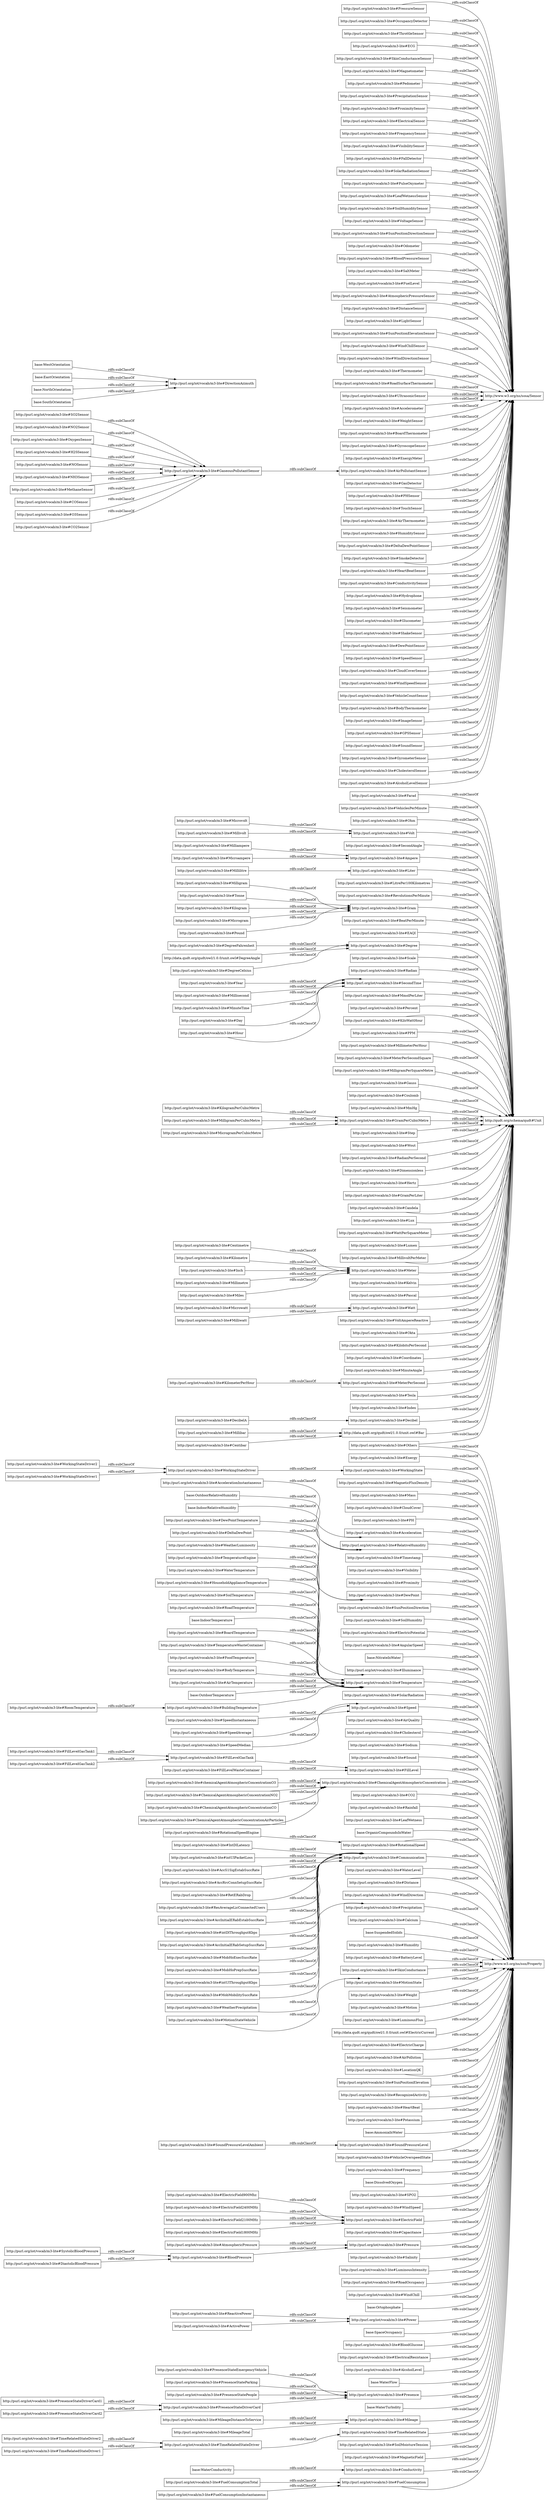 digraph ar2dtool_diagram { 
rankdir=LR;
size="1000"
node [shape = rectangle, color="black"]; "http://purl.org/iot/vocab/m3-lite#Dimensionless" "http://purl.org/iot/vocab/m3-lite#DeltaDewPoint" "http://purl.org/iot/vocab/m3-lite#KilogramPerCubicMetre" "http://purl.org/iot/vocab/m3-lite#Hertz" "http://purl.org/iot/vocab/m3-lite#LocationQK" "http://purl.org/iot/vocab/m3-lite#GramPerLiter" "http://purl.org/iot/vocab/m3-lite#PressureSensor" "http://purl.org/iot/vocab/m3-lite#SunPositionElevation" "http://purl.org/iot/vocab/m3-lite#OccupancyDetector" "http://purl.org/iot/vocab/m3-lite#RecognizedActivity" "http://purl.org/iot/vocab/m3-lite#Candela" "http://purl.org/iot/vocab/m3-lite#ThrottleSensor" "http://purl.org/iot/vocab/m3-lite#DegreeFahrenheit" "http://purl.org/iot/vocab/m3-lite#Lux" "http://purl.org/iot/vocab/m3-lite#WattPerSquareMeter" "http://purl.org/iot/vocab/m3-lite#HeartBeat" "base:WestOrientation" "http://purl.org/iot/vocab/m3-lite#Potassium" "http://purl.org/iot/vocab/m3-lite#ECG" "base:AmmoniaInWater" "http://purl.org/iot/vocab/m3-lite#SkinConductanceSensor" "http://purl.org/iot/vocab/m3-lite#FillLevelGasTank2" "http://purl.org/iot/vocab/m3-lite#Millisecond" "http://purl.org/iot/vocab/m3-lite#DewPointTemperature" "http://purl.org/iot/vocab/m3-lite#ChemicalAgentAtmosphericConcentrationNO2" "http://purl.org/iot/vocab/m3-lite#Microvolt" "http://purl.org/iot/vocab/m3-lite#SoundPressureLevel" "http://purl.org/iot/vocab/m3-lite#VehicleOverspeedState" "http://purl.org/iot/vocab/m3-lite#Magnetometer" "http://purl.org/iot/vocab/m3-lite#Frequency" "http://purl.org/iot/vocab/m3-lite#Pedometer" "http://purl.org/iot/vocab/m3-lite#FuelConsumptionTotal" "http://purl.org/iot/vocab/m3-lite#Millilitre" "http://purl.org/iot/vocab/m3-lite#PrecipitationSensor" "http://purl.org/iot/vocab/m3-lite#SO2Sensor" "http://purl.org/iot/vocab/m3-lite#NO2Sensor" "http://purl.org/iot/vocab/m3-lite#ProximitySensor" "http://purl.org/iot/vocab/m3-lite#ElectricalSensor" "base:DissolvedOxygen" "http://purl.org/iot/vocab/m3-lite#MilligramPerCubicMetre" "http://purl.org/iot/vocab/m3-lite#SPO2" "http://purl.org/iot/vocab/m3-lite#FillLevelGasTank1" "http://purl.org/iot/vocab/m3-lite#Lumen" "http://purl.org/iot/vocab/m3-lite#WindSpeed" "http://purl.org/iot/vocab/m3-lite#SystolicBloodPressure" "http://purl.org/iot/vocab/m3-lite#WorkingStateDriver1" "http://purl.org/iot/vocab/m3-lite#ElectricField" "http://purl.org/iot/vocab/m3-lite#FrequencySensor" "http://purl.org/iot/vocab/m3-lite#GaseousPollutantSensor" "http://purl.org/iot/vocab/m3-lite#MillivoltPerMeter" "http://purl.org/iot/vocab/m3-lite#Capacitance" "http://purl.org/iot/vocab/m3-lite#OxygenSensor" "http://purl.org/iot/vocab/m3-lite#Meter" "http://purl.org/iot/vocab/m3-lite#Pressure" "http://purl.org/iot/vocab/m3-lite#VisibilitySensor" "http://purl.org/iot/vocab/m3-lite#Kelvin" "http://purl.org/iot/vocab/m3-lite#Pascal" "http://purl.org/iot/vocab/m3-lite#H2SSensor" "http://purl.org/iot/vocab/m3-lite#Salinity" "base:IndoorRelativeHumidity" "http://purl.org/iot/vocab/m3-lite#DecibelA" "http://purl.org/iot/vocab/m3-lite#SpeedInstantaneous" "http://purl.org/iot/vocab/m3-lite#MinuteTime" "http://purl.org/iot/vocab/m3-lite#FallDetector" "http://purl.org/iot/vocab/m3-lite#Watt" "http://purl.org/iot/vocab/m3-lite#LuminousIntensity" "http://purl.org/iot/vocab/m3-lite#SolarRadiationSensor" "http://purl.org/iot/vocab/m3-lite#VoltAmpereReactive" "http://purl.org/iot/vocab/m3-lite#AccS1SigEstabSuccRate" "http://purl.org/iot/vocab/m3-lite#Okta" "http://purl.org/iot/vocab/m3-lite#HouseholdApplianceTemperature" "http://purl.org/iot/vocab/m3-lite#RoadOccupancy" "http://purl.org/iot/vocab/m3-lite#Centibar" "http://purl.org/iot/vocab/m3-lite#Tonne" "http://purl.org/iot/vocab/m3-lite#WindChill" "base:Ortophosphate" "http://purl.org/iot/vocab/m3-lite#Power" "http://purl.org/iot/vocab/m3-lite#TimeRelatedStateDriver2" "base:SpaceOccupancy" "http://purl.org/iot/vocab/m3-lite#PulseOxymeter" "http://purl.org/iot/vocab/m3-lite#BloodGlucose" "http://purl.org/iot/vocab/m3-lite#SoilTemperature" "http://purl.org/iot/vocab/m3-lite#Milliampere" "http://purl.org/iot/vocab/m3-lite#NOSensor" "http://purl.org/iot/vocab/m3-lite#FillLevelWasteContainer" "http://purl.org/iot/vocab/m3-lite#MileageDistanceToService" "http://purl.org/iot/vocab/m3-lite#WeatherLuminosity" "http://purl.org/iot/vocab/m3-lite#RoadTemperature" "http://purl.org/iot/vocab/m3-lite#DirectionAzimuth" "http://purl.org/iot/vocab/m3-lite#KilobitsPerSecond" "http://purl.org/iot/vocab/m3-lite#Coordinates" "http://purl.org/iot/vocab/m3-lite#NH3Sensor" "http://purl.org/iot/vocab/m3-lite#LeafWetnessSensor" "http://purl.org/iot/vocab/m3-lite#MinuteAngle" "http://purl.org/iot/vocab/m3-lite#MeterPerSecond" "http://purl.org/iot/vocab/m3-lite#SoilHumiditySensor" "http://www.w3.org/ns/sosa/Sensor" "http://purl.org/iot/vocab/m3-lite#Kilogram" "http://purl.org/iot/vocab/m3-lite#Tesla" "http://purl.org/iot/vocab/m3-lite#VoltageSensor" "http://purl.org/iot/vocab/m3-lite#ElectricalResistance" "http://purl.org/iot/vocab/m3-lite#SunPositionDirectionSensor" "http://purl.org/iot/vocab/m3-lite#PresenceStateEmergencyVehicle" "http://purl.org/iot/vocab/m3-lite#AlcoholLevel" "http://purl.org/iot/vocab/m3-lite#Odometer" "base:IndoorTemperature" "http://purl.org/iot/vocab/m3-lite#BloodPressureSensor" "http://purl.org/iot/vocab/m3-lite#SaltMeter" "base:WaterFlow" "base:WaterConductivity" "http://purl.org/iot/vocab/m3-lite#Centimetre" "http://purl.org/iot/vocab/m3-lite#Presence" "http://purl.org/iot/vocab/m3-lite#MethaneSensor" "http://purl.org/iot/vocab/m3-lite#Microgram" "http://purl.org/iot/vocab/m3-lite#AtmosphericPressure" "http://purl.org/iot/vocab/m3-lite#BoardTemperature" "http://purl.org/iot/vocab/m3-lite#FuelLevel" "base:WaterTurbidity" "http://purl.org/iot/vocab/m3-lite#PresenceStateDriverCard1" "http://purl.org/iot/vocab/m3-lite#Mileage" "http://purl.org/iot/vocab/m3-lite#AccRrcConnSetupSuccRate" "http://purl.org/iot/vocab/m3-lite#Index" "http://purl.org/iot/vocab/m3-lite#AtmosphericPressureSensor" "http://purl.org/iot/vocab/m3-lite#TimeRelatedState" "http://purl.org/iot/vocab/m3-lite#SoilMoistureTension" "http://purl.org/iot/vocab/m3-lite#MagneticField" "http://purl.org/iot/vocab/m3-lite#Decibel" "http://data.qudt.org/qudt/owl/1.0.0/unit.owl#Bar" "http://purl.org/iot/vocab/m3-lite#ReactivePower" "http://purl.org/iot/vocab/m3-lite#Milliwatt" "http://purl.org/iot/vocab/m3-lite#Conductivity" "http://purl.org/iot/vocab/m3-lite#COSensor" "http://purl.org/iot/vocab/m3-lite#DistanceSensor" "http://data.qudt.org/qudt/owl/1.0.0/unit.owl#DegreeAngle" "http://purl.org/iot/vocab/m3-lite#FuelConsumption" "http://purl.org/iot/vocab/m3-lite#Energy" "http://purl.org/iot/vocab/m3-lite#RetERabDrop" "http://purl.org/iot/vocab/m3-lite#Farad" "http://purl.org/iot/vocab/m3-lite#WorkingStateDriver" "http://purl.org/iot/vocab/m3-lite#LightSensor" "http://purl.org/iot/vocab/m3-lite#SunPositionElevationSensor" "http://purl.org/iot/vocab/m3-lite#DegreeCelsius" "http://purl.org/iot/vocab/m3-lite#WindChillSensor" "base:EastOrientation" "http://purl.org/iot/vocab/m3-lite#FuelConsumptionInstantaneous" "http://purl.org/iot/vocab/m3-lite#WindDirectionSensor" "http://purl.org/iot/vocab/m3-lite#Thermometer" "http://purl.org/iot/vocab/m3-lite#ResAverageLicConnectedUsers" "http://purl.org/iot/vocab/m3-lite#TimeRelatedStateDriver" "http://purl.org/iot/vocab/m3-lite#TemperatureWasteContainer" "http://purl.org/iot/vocab/m3-lite#VehiclesPerMinute" "http://purl.org/iot/vocab/m3-lite#WorkingState" "http://purl.org/iot/vocab/m3-lite#MagneticFluxDensity" "http://purl.org/iot/vocab/m3-lite#Mass" "http://purl.org/iot/vocab/m3-lite#CloudCover" "http://purl.org/iot/vocab/m3-lite#ChemicalAgentAtmosphericConcentrationCO" "http://purl.org/iot/vocab/m3-lite#Day" "http://purl.org/iot/vocab/m3-lite#Ohm" "http://purl.org/iot/vocab/m3-lite#Microampere" "http://purl.org/iot/vocab/m3-lite#Kilometre" "http://purl.org/iot/vocab/m3-lite#RoadSurfaceThermometer" "http://purl.org/iot/vocab/m3-lite#PH" "base:OutdoorRelativeHumidity" "http://purl.org/iot/vocab/m3-lite#AccInitialERabEstabSuccRate" "http://purl.org/iot/vocab/m3-lite#MicrogramPerCubicMetre" "http://purl.org/iot/vocab/m3-lite#UltrasonicSensor" "http://purl.org/iot/vocab/m3-lite#Accelerometer" "http://purl.org/iot/vocab/m3-lite#intDlThroughputKbps" "http://purl.org/iot/vocab/m3-lite#WeightSensor" "http://purl.org/iot/vocab/m3-lite#Volt" "http://purl.org/iot/vocab/m3-lite#SecondAngle" "http://purl.org/iot/vocab/m3-lite#BoardThermometer" "http://purl.org/iot/vocab/m3-lite#Acceleration" "http://purl.org/iot/vocab/m3-lite#Ampere" "http://purl.org/iot/vocab/m3-lite#Millivolt" "http://purl.org/iot/vocab/m3-lite#Liter" "http://purl.org/iot/vocab/m3-lite#AccInitialERabSetupSuccRate" "http://purl.org/iot/vocab/m3-lite#RoomTemperature" "http://purl.org/iot/vocab/m3-lite#GyroscopeSensor" "http://purl.org/iot/vocab/m3-lite#RelativeHumidity" "http://purl.org/iot/vocab/m3-lite#FoodTemperature" "http://purl.org/iot/vocab/m3-lite#LitrePer100Kilometres" "http://purl.org/iot/vocab/m3-lite#Timestamp" "http://purl.org/iot/vocab/m3-lite#RevolutionsPerMinute" "http://purl.org/iot/vocab/m3-lite#EnergyMeter" "http://purl.org/iot/vocab/m3-lite#AirPollutantSensor" "http://purl.org/iot/vocab/m3-lite#Visibility" "http://purl.org/iot/vocab/m3-lite#Proximity" "http://purl.org/iot/vocab/m3-lite#GasDetector" "http://purl.org/iot/vocab/m3-lite#Gram" "http://purl.org/iot/vocab/m3-lite#BeatPerMinute" "http://purl.org/iot/vocab/m3-lite#ActivePower" "http://purl.org/iot/vocab/m3-lite#Microwatt" "http://purl.org/iot/vocab/m3-lite#MileageTotal" "http://purl.org/iot/vocab/m3-lite#SpeedAverage" "http://purl.org/iot/vocab/m3-lite#TimeRelatedStateDriver1" "http://purl.org/iot/vocab/m3-lite#PHSensor" "http://purl.org/iot/vocab/m3-lite#TouchSensor" "http://purl.org/iot/vocab/m3-lite#AirThermometer" "http://purl.org/iot/vocab/m3-lite#EAQI" "http://purl.org/iot/vocab/m3-lite#HumiditySensor" "http://purl.org/iot/vocab/m3-lite#DewPoint" "http://purl.org/iot/vocab/m3-lite#Degree" "http://purl.org/iot/vocab/m3-lite#MobHoExecSuccRate" "http://purl.org/iot/vocab/m3-lite#Inch" "http://purl.org/iot/vocab/m3-lite#Scale" "http://purl.org/iot/vocab/m3-lite#Radian" "http://purl.org/iot/vocab/m3-lite#SunPositionDirection" "http://purl.org/iot/vocab/m3-lite#SoilHumidity" "http://purl.org/iot/vocab/m3-lite#ElectricPotential" "http://purl.org/iot/vocab/m3-lite#AngularSpeed" "http://purl.org/iot/vocab/m3-lite#BloodPressure" "base:NitrateInWater" "http://purl.org/iot/vocab/m3-lite#O3Sensor" "http://purl.org/iot/vocab/m3-lite#Illuminance" "http://purl.org/iot/vocab/m3-lite#DeltaDewPointSensor" "http://purl.org/iot/vocab/m3-lite#Temperature" "base:NorthOrientation" "http://purl.org/iot/vocab/m3-lite#Hour" "http://purl.org/iot/vocab/m3-lite#SolarRadiation" "base:SouthOrientation" "http://purl.org/iot/vocab/m3-lite#BodyTemperature" "http://purl.org/iot/vocab/m3-lite#Speed" "http://purl.org/iot/vocab/m3-lite#MotionStateVehicle" "http://purl.org/iot/vocab/m3-lite#SecondTime" "http://purl.org/iot/vocab/m3-lite#ElectricField900Mhz" "http://purl.org/iot/vocab/m3-lite#MmolPerLiter" "http://purl.org/iot/vocab/m3-lite#AirQuality" "http://purl.org/iot/vocab/m3-lite#Cholesterol" "http://purl.org/iot/vocab/m3-lite#WorkingStateDriver2" "http://purl.org/iot/vocab/m3-lite#AirTemperature" "base:OutdoorTemperature" "http://purl.org/iot/vocab/m3-lite#SmokeDetector" "http://purl.org/iot/vocab/m3-lite#Year" "http://purl.org/iot/vocab/m3-lite#Pound" "http://purl.org/iot/vocab/m3-lite#PresenceStateParking" "http://purl.org/iot/vocab/m3-lite#DiastolicBloodPressure" "http://purl.org/iot/vocab/m3-lite#Sodium" "http://purl.org/iot/vocab/m3-lite#ChemicalAgentAtmosphericConcentrationAirParticles" "http://purl.org/iot/vocab/m3-lite#KilometerPerHour" "http://purl.org/iot/vocab/m3-lite#Sound" "http://purl.org/iot/vocab/m3-lite#BuildingTemperature" "http://purl.org/iot/vocab/m3-lite#FillLevel" "http://purl.org/iot/vocab/m3-lite#Percent" "http://purl.org/iot/vocab/m3-lite#Milligram" "http://purl.org/iot/vocab/m3-lite#ChemicalAgentAtmosphericConcentration" "http://purl.org/iot/vocab/m3-lite#CO2" "http://purl.org/iot/vocab/m3-lite#Rainfall" "http://purl.org/iot/vocab/m3-lite#Millimetre" "http://purl.org/iot/vocab/m3-lite#KiloWattHour" "http://purl.org/iot/vocab/m3-lite#LeafWetness" "http://purl.org/iot/vocab/m3-lite#HeartBeatSensor" "http://purl.org/iot/vocab/m3-lite#Miles" "http://purl.org/iot/vocab/m3-lite#WeatherPrecipitation" "http://purl.org/iot/vocab/m3-lite#SpeedMedian" "http://purl.org/iot/vocab/m3-lite#Millibar" "http://purl.org/iot/vocab/m3-lite#ConductivitySensor" "base:OrganicCompoundsInWater" "http://purl.org/iot/vocab/m3-lite#SoundPressureLevelAmbient" "http://purl.org/iot/vocab/m3-lite#RotationalSpeed" "http://purl.org/iot/vocab/m3-lite#PPM" "http://purl.org/iot/vocab/m3-lite#Communication" "http://purl.org/iot/vocab/m3-lite#WaterLevel" "http://purl.org/iot/vocab/m3-lite#Distance" "http://purl.org/iot/vocab/m3-lite#Hydrophone" "http://purl.org/iot/vocab/m3-lite#Seismometer" "http://purl.org/iot/vocab/m3-lite#MillimeterPerHour" "http://purl.org/iot/vocab/m3-lite#MeterPerSecondSquare" "http://purl.org/iot/vocab/m3-lite#WindDirection" "http://purl.org/iot/vocab/m3-lite#MilligramPerSquareMetre" "http://purl.org/iot/vocab/m3-lite#ElectricField2400MHz" "http://purl.org/iot/vocab/m3-lite#Precipitation" "http://purl.org/iot/vocab/m3-lite#PresenceStatePeople" "http://purl.org/iot/vocab/m3-lite#Glucometer" "http://purl.org/iot/vocab/m3-lite#ElectricField2100MHz" "http://purl.org/iot/vocab/m3-lite#Calcium" "http://purl.org/iot/vocab/m3-lite#ShakeSensor" "http://purl.org/iot/vocab/m3-lite#Gauss" "http://purl.org/iot/vocab/m3-lite#DewPointSensor" "http://purl.org/iot/vocab/m3-lite#AccelerationInstantaneous" "http://purl.org/iot/vocab/m3-lite#SpeedSensor" "base:SuspendedSolids" "http://purl.org/iot/vocab/m3-lite#CloudCoverSensor" "http://purl.org/iot/vocab/m3-lite#Humidity" "http://purl.org/iot/vocab/m3-lite#WindSpeedSensor" "http://www.w3.org/ns/ssn/Property" "http://purl.org/iot/vocab/m3-lite#Coulomb" "http://purl.org/iot/vocab/m3-lite#MobHoPrepSuccRate" "http://purl.org/iot/vocab/m3-lite#intUlThroughputKbps" "http://purl.org/iot/vocab/m3-lite#MobMobilitySuccRate" "http://purl.org/iot/vocab/m3-lite#BatteryLevel" "http://purl.org/iot/vocab/m3-lite#VehicleCountSensor" "http://purl.org/iot/vocab/m3-lite#BodyThermometer" "http://purl.org/iot/vocab/m3-lite#PresenceStateDriverCard2" "http://purl.org/iot/vocab/m3-lite#SkinConductance" "http://purl.org/iot/vocab/m3-lite#ImageSensor" "http://purl.org/iot/vocab/m3-lite#MotionState" "http://purl.org/iot/vocab/m3-lite#GPSSensor" "http://purl.org/iot/vocab/m3-lite#Weight" "http://purl.org/iot/vocab/m3-lite#MmHg" "http://purl.org/iot/vocab/m3-lite#IntDlLatency" "http://purl.org/iot/vocab/m3-lite#Others" "http://purl.org/iot/vocab/m3-lite#GramPerCubicMetre" "http://purl.org/iot/vocab/m3-lite#SoundSensor" "http://purl.org/iot/vocab/m3-lite#Motion" "http://purl.org/iot/vocab/m3-lite#intUlPacketLoss" "http://purl.org/iot/vocab/m3-lite#LuminousFlux" "http://qudt.org/schema/qudt#Unit" "http://purl.org/iot/vocab/m3-lite#Step" "http://data.qudt.org/qudt/owl/1.0.0/unit.owl#ElectricCurrent" "http://purl.org/iot/vocab/m3-lite#chemicalAgentAtmosphericConcentrationO3" "http://purl.org/iot/vocab/m3-lite#CO2Sensor" "http://purl.org/iot/vocab/m3-lite#ElectricField1800MHz" "http://purl.org/iot/vocab/m3-lite#Wout" "http://purl.org/iot/vocab/m3-lite#RotationalSpeedEngine" "http://purl.org/iot/vocab/m3-lite#TemperatureEngine" "http://purl.org/iot/vocab/m3-lite#PresenceStateDriverCard" "http://purl.org/iot/vocab/m3-lite#RadianPerSecond" "http://purl.org/iot/vocab/m3-lite#ElectricCharge" "http://purl.org/iot/vocab/m3-lite#GyrometerSensor" "http://purl.org/iot/vocab/m3-lite#CholesterolSensor" "http://purl.org/iot/vocab/m3-lite#AirPollution" "http://purl.org/iot/vocab/m3-lite#AlcoholLevelSensor" "http://purl.org/iot/vocab/m3-lite#FillLevelGasTank" "http://purl.org/iot/vocab/m3-lite#WaterTemperature" ; /*classes style*/
	"http://purl.org/iot/vocab/m3-lite#Microgram" -> "http://purl.org/iot/vocab/m3-lite#Gram" [ label = "rdfs:subClassOf" ];
	"http://purl.org/iot/vocab/m3-lite#Index" -> "http://qudt.org/schema/qudt#Unit" [ label = "rdfs:subClassOf" ];
	"http://purl.org/iot/vocab/m3-lite#OccupancyDetector" -> "http://www.w3.org/ns/sosa/Sensor" [ label = "rdfs:subClassOf" ];
	"http://purl.org/iot/vocab/m3-lite#RoadOccupancy" -> "http://www.w3.org/ns/ssn/Property" [ label = "rdfs:subClassOf" ];
	"http://purl.org/iot/vocab/m3-lite#PresenceStateParking" -> "http://purl.org/iot/vocab/m3-lite#Presence" [ label = "rdfs:subClassOf" ];
	"http://purl.org/iot/vocab/m3-lite#SecondTime" -> "http://qudt.org/schema/qudt#Unit" [ label = "rdfs:subClassOf" ];
	"http://purl.org/iot/vocab/m3-lite#FillLevel" -> "http://www.w3.org/ns/ssn/Property" [ label = "rdfs:subClassOf" ];
	"http://purl.org/iot/vocab/m3-lite#MinuteTime" -> "http://purl.org/iot/vocab/m3-lite#SecondTime" [ label = "rdfs:subClassOf" ];
	"http://purl.org/iot/vocab/m3-lite#SunPositionDirectionSensor" -> "http://www.w3.org/ns/sosa/Sensor" [ label = "rdfs:subClassOf" ];
	"http://purl.org/iot/vocab/m3-lite#KilogramPerCubicMetre" -> "http://purl.org/iot/vocab/m3-lite#GramPerCubicMetre" [ label = "rdfs:subClassOf" ];
	"http://purl.org/iot/vocab/m3-lite#MillimeterPerHour" -> "http://qudt.org/schema/qudt#Unit" [ label = "rdfs:subClassOf" ];
	"http://purl.org/iot/vocab/m3-lite#FoodTemperature" -> "http://purl.org/iot/vocab/m3-lite#Temperature" [ label = "rdfs:subClassOf" ];
	"http://purl.org/iot/vocab/m3-lite#Scale" -> "http://qudt.org/schema/qudt#Unit" [ label = "rdfs:subClassOf" ];
	"http://purl.org/iot/vocab/m3-lite#TimeRelatedStateDriver1" -> "http://purl.org/iot/vocab/m3-lite#TimeRelatedStateDriver" [ label = "rdfs:subClassOf" ];
	"http://purl.org/iot/vocab/m3-lite#GyroscopeSensor" -> "http://www.w3.org/ns/sosa/Sensor" [ label = "rdfs:subClassOf" ];
	"http://purl.org/iot/vocab/m3-lite#PresenceStateEmergencyVehicle" -> "http://purl.org/iot/vocab/m3-lite#Presence" [ label = "rdfs:subClassOf" ];
	"http://purl.org/iot/vocab/m3-lite#MmHg" -> "http://qudt.org/schema/qudt#Unit" [ label = "rdfs:subClassOf" ];
	"base:WaterFlow" -> "http://www.w3.org/ns/ssn/Property" [ label = "rdfs:subClassOf" ];
	"http://purl.org/iot/vocab/m3-lite#TimeRelatedStateDriver" -> "http://purl.org/iot/vocab/m3-lite#TimeRelatedState" [ label = "rdfs:subClassOf" ];
	"http://purl.org/iot/vocab/m3-lite#WindChill" -> "http://www.w3.org/ns/ssn/Property" [ label = "rdfs:subClassOf" ];
	"http://purl.org/iot/vocab/m3-lite#MilligramPerSquareMetre" -> "http://qudt.org/schema/qudt#Unit" [ label = "rdfs:subClassOf" ];
	"http://purl.org/iot/vocab/m3-lite#TemperatureWasteContainer" -> "http://purl.org/iot/vocab/m3-lite#Temperature" [ label = "rdfs:subClassOf" ];
	"http://purl.org/iot/vocab/m3-lite#Sodium" -> "http://www.w3.org/ns/ssn/Property" [ label = "rdfs:subClassOf" ];
	"http://purl.org/iot/vocab/m3-lite#LocationQK" -> "http://www.w3.org/ns/ssn/Property" [ label = "rdfs:subClassOf" ];
	"http://purl.org/iot/vocab/m3-lite#Percent" -> "http://qudt.org/schema/qudt#Unit" [ label = "rdfs:subClassOf" ];
	"http://purl.org/iot/vocab/m3-lite#Degree" -> "http://qudt.org/schema/qudt#Unit" [ label = "rdfs:subClassOf" ];
	"http://purl.org/iot/vocab/m3-lite#TouchSensor" -> "http://www.w3.org/ns/sosa/Sensor" [ label = "rdfs:subClassOf" ];
	"http://purl.org/iot/vocab/m3-lite#SpeedMedian" -> "http://purl.org/iot/vocab/m3-lite#Speed" [ label = "rdfs:subClassOf" ];
	"base:SouthOrientation" -> "http://purl.org/iot/vocab/m3-lite#DirectionAzimuth" [ label = "rdfs:subClassOf" ];
	"http://purl.org/iot/vocab/m3-lite#Decibel" -> "http://qudt.org/schema/qudt#Unit" [ label = "rdfs:subClassOf" ];
	"http://purl.org/iot/vocab/m3-lite#ActivePower" -> "http://purl.org/iot/vocab/m3-lite#Power" [ label = "rdfs:subClassOf" ];
	"http://purl.org/iot/vocab/m3-lite#Hydrophone" -> "http://www.w3.org/ns/sosa/Sensor" [ label = "rdfs:subClassOf" ];
	"http://purl.org/iot/vocab/m3-lite#RadianPerSecond" -> "http://qudt.org/schema/qudt#Unit" [ label = "rdfs:subClassOf" ];
	"http://purl.org/iot/vocab/m3-lite#Coordinates" -> "http://qudt.org/schema/qudt#Unit" [ label = "rdfs:subClassOf" ];
	"http://purl.org/iot/vocab/m3-lite#AlcoholLevelSensor" -> "http://www.w3.org/ns/sosa/Sensor" [ label = "rdfs:subClassOf" ];
	"http://purl.org/iot/vocab/m3-lite#CloudCoverSensor" -> "http://www.w3.org/ns/sosa/Sensor" [ label = "rdfs:subClassOf" ];
	"http://purl.org/iot/vocab/m3-lite#Visibility" -> "http://www.w3.org/ns/ssn/Property" [ label = "rdfs:subClassOf" ];
	"http://purl.org/iot/vocab/m3-lite#CholesterolSensor" -> "http://www.w3.org/ns/sosa/Sensor" [ label = "rdfs:subClassOf" ];
	"http://purl.org/iot/vocab/m3-lite#ElectricField2100MHz" -> "http://purl.org/iot/vocab/m3-lite#ElectricField" [ label = "rdfs:subClassOf" ];
	"http://purl.org/iot/vocab/m3-lite#LeafWetnessSensor" -> "http://www.w3.org/ns/sosa/Sensor" [ label = "rdfs:subClassOf" ];
	"http://purl.org/iot/vocab/m3-lite#Dimensionless" -> "http://qudt.org/schema/qudt#Unit" [ label = "rdfs:subClassOf" ];
	"http://purl.org/iot/vocab/m3-lite#Tesla" -> "http://qudt.org/schema/qudt#Unit" [ label = "rdfs:subClassOf" ];
	"http://purl.org/iot/vocab/m3-lite#Salinity" -> "http://www.w3.org/ns/ssn/Property" [ label = "rdfs:subClassOf" ];
	"http://purl.org/iot/vocab/m3-lite#Milligram" -> "http://purl.org/iot/vocab/m3-lite#Gram" [ label = "rdfs:subClassOf" ];
	"http://purl.org/iot/vocab/m3-lite#LeafWetness" -> "http://www.w3.org/ns/ssn/Property" [ label = "rdfs:subClassOf" ];
	"http://purl.org/iot/vocab/m3-lite#Potassium" -> "http://www.w3.org/ns/ssn/Property" [ label = "rdfs:subClassOf" ];
	"http://purl.org/iot/vocab/m3-lite#VisibilitySensor" -> "http://www.w3.org/ns/sosa/Sensor" [ label = "rdfs:subClassOf" ];
	"http://purl.org/iot/vocab/m3-lite#PHSensor" -> "http://www.w3.org/ns/sosa/Sensor" [ label = "rdfs:subClassOf" ];
	"http://purl.org/iot/vocab/m3-lite#Power" -> "http://www.w3.org/ns/ssn/Property" [ label = "rdfs:subClassOf" ];
	"http://purl.org/iot/vocab/m3-lite#ElectricalResistance" -> "http://www.w3.org/ns/ssn/Property" [ label = "rdfs:subClassOf" ];
	"http://purl.org/iot/vocab/m3-lite#Hertz" -> "http://qudt.org/schema/qudt#Unit" [ label = "rdfs:subClassOf" ];
	"http://purl.org/iot/vocab/m3-lite#GPSSensor" -> "http://www.w3.org/ns/sosa/Sensor" [ label = "rdfs:subClassOf" ];
	"http://purl.org/iot/vocab/m3-lite#intUlPacketLoss" -> "http://purl.org/iot/vocab/m3-lite#Communication" [ label = "rdfs:subClassOf" ];
	"http://purl.org/iot/vocab/m3-lite#EnergyMeter" -> "http://www.w3.org/ns/sosa/Sensor" [ label = "rdfs:subClassOf" ];
	"http://purl.org/iot/vocab/m3-lite#RevolutionsPerMinute" -> "http://qudt.org/schema/qudt#Unit" [ label = "rdfs:subClassOf" ];
	"http://purl.org/iot/vocab/m3-lite#PresenceStateDriverCard" -> "http://purl.org/iot/vocab/m3-lite#Presence" [ label = "rdfs:subClassOf" ];
	"http://purl.org/iot/vocab/m3-lite#PresenceStateDriverCard2" -> "http://purl.org/iot/vocab/m3-lite#PresenceStateDriverCard" [ label = "rdfs:subClassOf" ];
	"http://purl.org/iot/vocab/m3-lite#AccelerationInstantaneous" -> "http://purl.org/iot/vocab/m3-lite#Acceleration" [ label = "rdfs:subClassOf" ];
	"http://purl.org/iot/vocab/m3-lite#WindDirectionSensor" -> "http://www.w3.org/ns/sosa/Sensor" [ label = "rdfs:subClassOf" ];
	"base:SpaceOccupancy" -> "http://www.w3.org/ns/ssn/Property" [ label = "rdfs:subClassOf" ];
	"http://purl.org/iot/vocab/m3-lite#Inch" -> "http://purl.org/iot/vocab/m3-lite#Meter" [ label = "rdfs:subClassOf" ];
	"http://purl.org/iot/vocab/m3-lite#CO2" -> "http://www.w3.org/ns/ssn/Property" [ label = "rdfs:subClassOf" ];
	"http://purl.org/iot/vocab/m3-lite#FillLevelGasTank" -> "http://purl.org/iot/vocab/m3-lite#FillLevel" [ label = "rdfs:subClassOf" ];
	"http://purl.org/iot/vocab/m3-lite#WorkingStateDriver" -> "http://purl.org/iot/vocab/m3-lite#WorkingState" [ label = "rdfs:subClassOf" ];
	"http://purl.org/iot/vocab/m3-lite#TimeRelatedStateDriver2" -> "http://purl.org/iot/vocab/m3-lite#TimeRelatedStateDriver" [ label = "rdfs:subClassOf" ];
	"http://purl.org/iot/vocab/m3-lite#VoltAmpereReactive" -> "http://qudt.org/schema/qudt#Unit" [ label = "rdfs:subClassOf" ];
	"http://purl.org/iot/vocab/m3-lite#Kelvin" -> "http://qudt.org/schema/qudt#Unit" [ label = "rdfs:subClassOf" ];
	"http://purl.org/iot/vocab/m3-lite#MillivoltPerMeter" -> "http://qudt.org/schema/qudt#Unit" [ label = "rdfs:subClassOf" ];
	"http://purl.org/iot/vocab/m3-lite#Pedometer" -> "http://www.w3.org/ns/sosa/Sensor" [ label = "rdfs:subClassOf" ];
	"http://purl.org/iot/vocab/m3-lite#ECG" -> "http://www.w3.org/ns/sosa/Sensor" [ label = "rdfs:subClassOf" ];
	"http://purl.org/iot/vocab/m3-lite#COSensor" -> "http://purl.org/iot/vocab/m3-lite#GaseousPollutantSensor" [ label = "rdfs:subClassOf" ];
	"http://purl.org/iot/vocab/m3-lite#VoltageSensor" -> "http://www.w3.org/ns/sosa/Sensor" [ label = "rdfs:subClassOf" ];
	"http://purl.org/iot/vocab/m3-lite#WattPerSquareMeter" -> "http://qudt.org/schema/qudt#Unit" [ label = "rdfs:subClassOf" ];
	"http://purl.org/iot/vocab/m3-lite#Pascal" -> "http://qudt.org/schema/qudt#Unit" [ label = "rdfs:subClassOf" ];
	"http://purl.org/iot/vocab/m3-lite#GramPerLiter" -> "http://qudt.org/schema/qudt#Unit" [ label = "rdfs:subClassOf" ];
	"http://purl.org/iot/vocab/m3-lite#MobHoPrepSuccRate" -> "http://purl.org/iot/vocab/m3-lite#Communication" [ label = "rdfs:subClassOf" ];
	"http://purl.org/iot/vocab/m3-lite#SPO2" -> "http://www.w3.org/ns/ssn/Property" [ label = "rdfs:subClassOf" ];
	"http://purl.org/iot/vocab/m3-lite#MmolPerLiter" -> "http://qudt.org/schema/qudt#Unit" [ label = "rdfs:subClassOf" ];
	"http://purl.org/iot/vocab/m3-lite#DewPointSensor" -> "http://www.w3.org/ns/sosa/Sensor" [ label = "rdfs:subClassOf" ];
	"http://purl.org/iot/vocab/m3-lite#Pressure" -> "http://www.w3.org/ns/ssn/Property" [ label = "rdfs:subClassOf" ];
	"http://purl.org/iot/vocab/m3-lite#Precipitation" -> "http://www.w3.org/ns/ssn/Property" [ label = "rdfs:subClassOf" ];
	"http://purl.org/iot/vocab/m3-lite#AccS1SigEstabSuccRate" -> "http://purl.org/iot/vocab/m3-lite#Communication" [ label = "rdfs:subClassOf" ];
	"http://purl.org/iot/vocab/m3-lite#Ampere" -> "http://qudt.org/schema/qudt#Unit" [ label = "rdfs:subClassOf" ];
	"http://purl.org/iot/vocab/m3-lite#Millivolt" -> "http://purl.org/iot/vocab/m3-lite#Volt" [ label = "rdfs:subClassOf" ];
	"http://purl.org/iot/vocab/m3-lite#DegreeFahrenheit" -> "http://purl.org/iot/vocab/m3-lite#Degree" [ label = "rdfs:subClassOf" ];
	"http://purl.org/iot/vocab/m3-lite#Accelerometer" -> "http://www.w3.org/ns/sosa/Sensor" [ label = "rdfs:subClassOf" ];
	"http://purl.org/iot/vocab/m3-lite#PPM" -> "http://qudt.org/schema/qudt#Unit" [ label = "rdfs:subClassOf" ];
	"http://purl.org/iot/vocab/m3-lite#FillLevelGasTank1" -> "http://purl.org/iot/vocab/m3-lite#FillLevelGasTank" [ label = "rdfs:subClassOf" ];
	"http://purl.org/iot/vocab/m3-lite#LitrePer100Kilometres" -> "http://qudt.org/schema/qudt#Unit" [ label = "rdfs:subClassOf" ];
	"http://purl.org/iot/vocab/m3-lite#RelativeHumidity" -> "http://www.w3.org/ns/ssn/Property" [ label = "rdfs:subClassOf" ];
	"http://purl.org/iot/vocab/m3-lite#BloodPressureSensor" -> "http://www.w3.org/ns/sosa/Sensor" [ label = "rdfs:subClassOf" ];
	"http://purl.org/iot/vocab/m3-lite#Candela" -> "http://qudt.org/schema/qudt#Unit" [ label = "rdfs:subClassOf" ];
	"http://purl.org/iot/vocab/m3-lite#Frequency" -> "http://www.w3.org/ns/ssn/Property" [ label = "rdfs:subClassOf" ];
	"http://purl.org/iot/vocab/m3-lite#SpeedAverage" -> "http://purl.org/iot/vocab/m3-lite#Speed" [ label = "rdfs:subClassOf" ];
	"http://purl.org/iot/vocab/m3-lite#VehicleOverspeedState" -> "http://www.w3.org/ns/ssn/Property" [ label = "rdfs:subClassOf" ];
	"http://purl.org/iot/vocab/m3-lite#KiloWattHour" -> "http://qudt.org/schema/qudt#Unit" [ label = "rdfs:subClassOf" ];
	"http://purl.org/iot/vocab/m3-lite#MagneticField" -> "http://www.w3.org/ns/ssn/Property" [ label = "rdfs:subClassOf" ];
	"http://purl.org/iot/vocab/m3-lite#CloudCover" -> "http://www.w3.org/ns/ssn/Property" [ label = "rdfs:subClassOf" ];
	"http://purl.org/iot/vocab/m3-lite#FillLevelWasteContainer" -> "http://purl.org/iot/vocab/m3-lite#FillLevel" [ label = "rdfs:subClassOf" ];
	"http://purl.org/iot/vocab/m3-lite#UltrasonicSensor" -> "http://www.w3.org/ns/sosa/Sensor" [ label = "rdfs:subClassOf" ];
	"base:OutdoorTemperature" -> "http://purl.org/iot/vocab/m3-lite#Temperature" [ label = "rdfs:subClassOf" ];
	"http://purl.org/iot/vocab/m3-lite#Liter" -> "http://qudt.org/schema/qudt#Unit" [ label = "rdfs:subClassOf" ];
	"http://purl.org/iot/vocab/m3-lite#AlcoholLevel" -> "http://www.w3.org/ns/ssn/Property" [ label = "rdfs:subClassOf" ];
	"http://purl.org/iot/vocab/m3-lite#Glucometer" -> "http://www.w3.org/ns/sosa/Sensor" [ label = "rdfs:subClassOf" ];
	"http://purl.org/iot/vocab/m3-lite#Milliwatt" -> "http://purl.org/iot/vocab/m3-lite#Watt" [ label = "rdfs:subClassOf" ];
	"http://purl.org/iot/vocab/m3-lite#MeterPerSecondSquare" -> "http://qudt.org/schema/qudt#Unit" [ label = "rdfs:subClassOf" ];
	"http://purl.org/iot/vocab/m3-lite#FuelConsumption" -> "http://www.w3.org/ns/ssn/Property" [ label = "rdfs:subClassOf" ];
	"http://data.qudt.org/qudt/owl/1.0.0/unit.owl#Bar" -> "http://qudt.org/schema/qudt#Unit" [ label = "rdfs:subClassOf" ];
	"http://purl.org/iot/vocab/m3-lite#AngularSpeed" -> "http://www.w3.org/ns/ssn/Property" [ label = "rdfs:subClassOf" ];
	"http://purl.org/iot/vocab/m3-lite#WorkingStateDriver1" -> "http://purl.org/iot/vocab/m3-lite#WorkingStateDriver" [ label = "rdfs:subClassOf" ];
	"http://purl.org/iot/vocab/m3-lite#BatteryLevel" -> "http://www.w3.org/ns/ssn/Property" [ label = "rdfs:subClassOf" ];
	"http://purl.org/iot/vocab/m3-lite#Microvolt" -> "http://purl.org/iot/vocab/m3-lite#Volt" [ label = "rdfs:subClassOf" ];
	"http://purl.org/iot/vocab/m3-lite#Speed" -> "http://www.w3.org/ns/ssn/Property" [ label = "rdfs:subClassOf" ];
	"http://purl.org/iot/vocab/m3-lite#VehicleCountSensor" -> "http://www.w3.org/ns/sosa/Sensor" [ label = "rdfs:subClassOf" ];
	"http://purl.org/iot/vocab/m3-lite#Lux" -> "http://qudt.org/schema/qudt#Unit" [ label = "rdfs:subClassOf" ];
	"http://purl.org/iot/vocab/m3-lite#MotionState" -> "http://www.w3.org/ns/ssn/Property" [ label = "rdfs:subClassOf" ];
	"base:NitrateInWater" -> "http://www.w3.org/ns/ssn/Property" [ label = "rdfs:subClassOf" ];
	"http://purl.org/iot/vocab/m3-lite#Lumen" -> "http://qudt.org/schema/qudt#Unit" [ label = "rdfs:subClassOf" ];
	"http://purl.org/iot/vocab/m3-lite#GramPerCubicMetre" -> "http://qudt.org/schema/qudt#Unit" [ label = "rdfs:subClassOf" ];
	"http://purl.org/iot/vocab/m3-lite#OxygenSensor" -> "http://purl.org/iot/vocab/m3-lite#GaseousPollutantSensor" [ label = "rdfs:subClassOf" ];
	"http://purl.org/iot/vocab/m3-lite#Millimetre" -> "http://purl.org/iot/vocab/m3-lite#Meter" [ label = "rdfs:subClassOf" ];
	"http://purl.org/iot/vocab/m3-lite#Pound" -> "http://purl.org/iot/vocab/m3-lite#Gram" [ label = "rdfs:subClassOf" ];
	"http://purl.org/iot/vocab/m3-lite#MileageTotal" -> "http://purl.org/iot/vocab/m3-lite#Mileage" [ label = "rdfs:subClassOf" ];
	"http://purl.org/iot/vocab/m3-lite#Others" -> "http://www.w3.org/ns/ssn/Property" [ label = "rdfs:subClassOf" ];
	"http://purl.org/iot/vocab/m3-lite#Others" -> "http://qudt.org/schema/qudt#Unit" [ label = "rdfs:subClassOf" ];
	"http://purl.org/iot/vocab/m3-lite#SO2Sensor" -> "http://purl.org/iot/vocab/m3-lite#GaseousPollutantSensor" [ label = "rdfs:subClassOf" ];
	"http://purl.org/iot/vocab/m3-lite#SpeedSensor" -> "http://www.w3.org/ns/sosa/Sensor" [ label = "rdfs:subClassOf" ];
	"http://purl.org/iot/vocab/m3-lite#WeatherPrecipitation" -> "http://purl.org/iot/vocab/m3-lite#Precipitation" [ label = "rdfs:subClassOf" ];
	"http://purl.org/iot/vocab/m3-lite#NO2Sensor" -> "http://purl.org/iot/vocab/m3-lite#GaseousPollutantSensor" [ label = "rdfs:subClassOf" ];
	"http://purl.org/iot/vocab/m3-lite#NOSensor" -> "http://purl.org/iot/vocab/m3-lite#GaseousPollutantSensor" [ label = "rdfs:subClassOf" ];
	"http://purl.org/iot/vocab/m3-lite#RoadSurfaceThermometer" -> "http://www.w3.org/ns/sosa/Sensor" [ label = "rdfs:subClassOf" ];
	"http://purl.org/iot/vocab/m3-lite#Kilometre" -> "http://purl.org/iot/vocab/m3-lite#Meter" [ label = "rdfs:subClassOf" ];
	"http://purl.org/iot/vocab/m3-lite#LightSensor" -> "http://www.w3.org/ns/sosa/Sensor" [ label = "rdfs:subClassOf" ];
	"http://purl.org/iot/vocab/m3-lite#Gram" -> "http://qudt.org/schema/qudt#Unit" [ label = "rdfs:subClassOf" ];
	"http://purl.org/iot/vocab/m3-lite#MobMobilitySuccRate" -> "http://purl.org/iot/vocab/m3-lite#Communication" [ label = "rdfs:subClassOf" ];
	"http://purl.org/iot/vocab/m3-lite#Centibar" -> "http://data.qudt.org/qudt/owl/1.0.0/unit.owl#Bar" [ label = "rdfs:subClassOf" ];
	"http://purl.org/iot/vocab/m3-lite#EAQI" -> "http://qudt.org/schema/qudt#Unit" [ label = "rdfs:subClassOf" ];
	"http://purl.org/iot/vocab/m3-lite#FillLevelGasTank2" -> "http://purl.org/iot/vocab/m3-lite#FillLevelGasTank" [ label = "rdfs:subClassOf" ];
	"http://purl.org/iot/vocab/m3-lite#Microwatt" -> "http://purl.org/iot/vocab/m3-lite#Watt" [ label = "rdfs:subClassOf" ];
	"http://purl.org/iot/vocab/m3-lite#ReactivePower" -> "http://purl.org/iot/vocab/m3-lite#Power" [ label = "rdfs:subClassOf" ];
	"http://purl.org/iot/vocab/m3-lite#RetERabDrop" -> "http://purl.org/iot/vocab/m3-lite#Communication" [ label = "rdfs:subClassOf" ];
	"http://purl.org/iot/vocab/m3-lite#Motion" -> "http://www.w3.org/ns/ssn/Property" [ label = "rdfs:subClassOf" ];
	"http://purl.org/iot/vocab/m3-lite#DistanceSensor" -> "http://www.w3.org/ns/sosa/Sensor" [ label = "rdfs:subClassOf" ];
	"http://purl.org/iot/vocab/m3-lite#VehiclesPerMinute" -> "http://qudt.org/schema/qudt#Unit" [ label = "rdfs:subClassOf" ];
	"http://purl.org/iot/vocab/m3-lite#Ohm" -> "http://qudt.org/schema/qudt#Unit" [ label = "rdfs:subClassOf" ];
	"http://purl.org/iot/vocab/m3-lite#Calcium" -> "http://www.w3.org/ns/ssn/Property" [ label = "rdfs:subClassOf" ];
	"http://purl.org/iot/vocab/m3-lite#CO2Sensor" -> "http://purl.org/iot/vocab/m3-lite#GaseousPollutantSensor" [ label = "rdfs:subClassOf" ];
	"http://purl.org/iot/vocab/m3-lite#BuildingTemperature" -> "http://purl.org/iot/vocab/m3-lite#Temperature" [ label = "rdfs:subClassOf" ];
	"http://purl.org/iot/vocab/m3-lite#SoundPressureLevelAmbient" -> "http://purl.org/iot/vocab/m3-lite#SoundPressureLevel" [ label = "rdfs:subClassOf" ];
	"http://purl.org/iot/vocab/m3-lite#ChemicalAgentAtmosphericConcentration" -> "http://www.w3.org/ns/ssn/Property" [ label = "rdfs:subClassOf" ];
	"http://purl.org/iot/vocab/m3-lite#FuelLevel" -> "http://www.w3.org/ns/sosa/Sensor" [ label = "rdfs:subClassOf" ];
	"http://purl.org/iot/vocab/m3-lite#ElectricField900Mhz" -> "http://purl.org/iot/vocab/m3-lite#ElectricField" [ label = "rdfs:subClassOf" ];
	"http://purl.org/iot/vocab/m3-lite#Kilogram" -> "http://purl.org/iot/vocab/m3-lite#Gram" [ label = "rdfs:subClassOf" ];
	"http://purl.org/iot/vocab/m3-lite#WindDirection" -> "http://www.w3.org/ns/ssn/Property" [ label = "rdfs:subClassOf" ];
	"http://purl.org/iot/vocab/m3-lite#AirPollutantSensor" -> "http://www.w3.org/ns/sosa/Sensor" [ label = "rdfs:subClassOf" ];
	"http://purl.org/iot/vocab/m3-lite#WeightSensor" -> "http://www.w3.org/ns/sosa/Sensor" [ label = "rdfs:subClassOf" ];
	"http://purl.org/iot/vocab/m3-lite#ThrottleSensor" -> "http://www.w3.org/ns/sosa/Sensor" [ label = "rdfs:subClassOf" ];
	"http://purl.org/iot/vocab/m3-lite#Timestamp" -> "http://www.w3.org/ns/ssn/Property" [ label = "rdfs:subClassOf" ];
	"http://purl.org/iot/vocab/m3-lite#Acceleration" -> "http://www.w3.org/ns/ssn/Property" [ label = "rdfs:subClassOf" ];
	"http://purl.org/iot/vocab/m3-lite#Miles" -> "http://purl.org/iot/vocab/m3-lite#Meter" [ label = "rdfs:subClassOf" ];
	"http://purl.org/iot/vocab/m3-lite#WindSpeedSensor" -> "http://www.w3.org/ns/sosa/Sensor" [ label = "rdfs:subClassOf" ];
	"http://purl.org/iot/vocab/m3-lite#Farad" -> "http://qudt.org/schema/qudt#Unit" [ label = "rdfs:subClassOf" ];
	"http://purl.org/iot/vocab/m3-lite#WaterLevel" -> "http://www.w3.org/ns/ssn/Property" [ label = "rdfs:subClassOf" ];
	"http://purl.org/iot/vocab/m3-lite#PresenceStatePeople" -> "http://purl.org/iot/vocab/m3-lite#Presence" [ label = "rdfs:subClassOf" ];
	"http://purl.org/iot/vocab/m3-lite#HeartBeat" -> "http://www.w3.org/ns/ssn/Property" [ label = "rdfs:subClassOf" ];
	"base:EastOrientation" -> "http://purl.org/iot/vocab/m3-lite#DirectionAzimuth" [ label = "rdfs:subClassOf" ];
	"http://purl.org/iot/vocab/m3-lite#KilobitsPerSecond" -> "http://qudt.org/schema/qudt#Unit" [ label = "rdfs:subClassOf" ];
	"http://purl.org/iot/vocab/m3-lite#WorkingStateDriver2" -> "http://purl.org/iot/vocab/m3-lite#WorkingStateDriver" [ label = "rdfs:subClassOf" ];
	"http://purl.org/iot/vocab/m3-lite#DewPoint" -> "http://www.w3.org/ns/ssn/Property" [ label = "rdfs:subClassOf" ];
	"http://purl.org/iot/vocab/m3-lite#AtmosphericPressureSensor" -> "http://www.w3.org/ns/sosa/Sensor" [ label = "rdfs:subClassOf" ];
	"http://purl.org/iot/vocab/m3-lite#PH" -> "http://www.w3.org/ns/ssn/Property" [ label = "rdfs:subClassOf" ];
	"http://purl.org/iot/vocab/m3-lite#DegreeCelsius" -> "http://purl.org/iot/vocab/m3-lite#Degree" [ label = "rdfs:subClassOf" ];
	"http://purl.org/iot/vocab/m3-lite#SoilHumidity" -> "http://www.w3.org/ns/ssn/Property" [ label = "rdfs:subClassOf" ];
	"http://purl.org/iot/vocab/m3-lite#AirTemperature" -> "http://purl.org/iot/vocab/m3-lite#Temperature" [ label = "rdfs:subClassOf" ];
	"http://purl.org/iot/vocab/m3-lite#Presence" -> "http://www.w3.org/ns/ssn/Property" [ label = "rdfs:subClassOf" ];
	"http://purl.org/iot/vocab/m3-lite#RoomTemperature" -> "http://purl.org/iot/vocab/m3-lite#BuildingTemperature" [ label = "rdfs:subClassOf" ];
	"http://purl.org/iot/vocab/m3-lite#GaseousPollutantSensor" -> "http://purl.org/iot/vocab/m3-lite#AirPollutantSensor" [ label = "rdfs:subClassOf" ];
	"http://purl.org/iot/vocab/m3-lite#DiastolicBloodPressure" -> "http://purl.org/iot/vocab/m3-lite#BloodPressure" [ label = "rdfs:subClassOf" ];
	"http://purl.org/iot/vocab/m3-lite#Coulomb" -> "http://qudt.org/schema/qudt#Unit" [ label = "rdfs:subClassOf" ];
	"http://purl.org/iot/vocab/m3-lite#MotionStateVehicle" -> "http://purl.org/iot/vocab/m3-lite#MotionState" [ label = "rdfs:subClassOf" ];
	"http://purl.org/iot/vocab/m3-lite#RotationalSpeedEngine" -> "http://purl.org/iot/vocab/m3-lite#RotationalSpeed" [ label = "rdfs:subClassOf" ];
	"http://data.qudt.org/qudt/owl/1.0.0/unit.owl#ElectricCurrent" -> "http://www.w3.org/ns/ssn/Property" [ label = "rdfs:subClassOf" ];
	"http://purl.org/iot/vocab/m3-lite#HouseholdApplianceTemperature" -> "http://purl.org/iot/vocab/m3-lite#Temperature" [ label = "rdfs:subClassOf" ];
	"http://purl.org/iot/vocab/m3-lite#SaltMeter" -> "http://www.w3.org/ns/sosa/Sensor" [ label = "rdfs:subClassOf" ];
	"http://purl.org/iot/vocab/m3-lite#ChemicalAgentAtmosphericConcentrationAirParticles" -> "http://purl.org/iot/vocab/m3-lite#ChemicalAgentAtmosphericConcentration" [ label = "rdfs:subClassOf" ];
	"http://purl.org/iot/vocab/m3-lite#Weight" -> "http://www.w3.org/ns/ssn/Property" [ label = "rdfs:subClassOf" ];
	"base:Ortophosphate" -> "http://www.w3.org/ns/ssn/Property" [ label = "rdfs:subClassOf" ];
	"http://purl.org/iot/vocab/m3-lite#BloodGlucose" -> "http://www.w3.org/ns/ssn/Property" [ label = "rdfs:subClassOf" ];
	"base:SuspendedSolids" -> "http://www.w3.org/ns/ssn/Property" [ label = "rdfs:subClassOf" ];
	"http://purl.org/iot/vocab/m3-lite#H2SSensor" -> "http://purl.org/iot/vocab/m3-lite#GaseousPollutantSensor" [ label = "rdfs:subClassOf" ];
	"http://data.qudt.org/qudt/owl/1.0.0/unit.owl#DegreeAngle" -> "http://purl.org/iot/vocab/m3-lite#Degree" [ label = "rdfs:subClassOf" ];
	"http://purl.org/iot/vocab/m3-lite#WeatherLuminosity" -> "http://purl.org/iot/vocab/m3-lite#Illuminance" [ label = "rdfs:subClassOf" ];
	"http://purl.org/iot/vocab/m3-lite#DecibelA" -> "http://purl.org/iot/vocab/m3-lite#Decibel" [ label = "rdfs:subClassOf" ];
	"http://purl.org/iot/vocab/m3-lite#Wout" -> "http://qudt.org/schema/qudt#Unit" [ label = "rdfs:subClassOf" ];
	"base:WaterConductivity" -> "http://purl.org/iot/vocab/m3-lite#Conductivity" [ label = "rdfs:subClassOf" ];
	"http://purl.org/iot/vocab/m3-lite#AirThermometer" -> "http://www.w3.org/ns/sosa/Sensor" [ label = "rdfs:subClassOf" ];
	"http://purl.org/iot/vocab/m3-lite#FrequencySensor" -> "http://www.w3.org/ns/sosa/Sensor" [ label = "rdfs:subClassOf" ];
	"http://purl.org/iot/vocab/m3-lite#AirQuality" -> "http://www.w3.org/ns/ssn/Property" [ label = "rdfs:subClassOf" ];
	"http://purl.org/iot/vocab/m3-lite#Temperature" -> "http://www.w3.org/ns/ssn/Property" [ label = "rdfs:subClassOf" ];
	"http://purl.org/iot/vocab/m3-lite#Okta" -> "http://qudt.org/schema/qudt#Unit" [ label = "rdfs:subClassOf" ];
	"http://purl.org/iot/vocab/m3-lite#ElectricalSensor" -> "http://www.w3.org/ns/sosa/Sensor" [ label = "rdfs:subClassOf" ];
	"http://purl.org/iot/vocab/m3-lite#KilometerPerHour" -> "http://purl.org/iot/vocab/m3-lite#MeterPerSecond" [ label = "rdfs:subClassOf" ];
	"http://purl.org/iot/vocab/m3-lite#AccInitialERabEstabSuccRate" -> "http://purl.org/iot/vocab/m3-lite#Communication" [ label = "rdfs:subClassOf" ];
	"http://purl.org/iot/vocab/m3-lite#SkinConductanceSensor" -> "http://www.w3.org/ns/sosa/Sensor" [ label = "rdfs:subClassOf" ];
	"http://purl.org/iot/vocab/m3-lite#O3Sensor" -> "http://purl.org/iot/vocab/m3-lite#GaseousPollutantSensor" [ label = "rdfs:subClassOf" ];
	"http://purl.org/iot/vocab/m3-lite#SystolicBloodPressure" -> "http://purl.org/iot/vocab/m3-lite#BloodPressure" [ label = "rdfs:subClassOf" ];
	"http://purl.org/iot/vocab/m3-lite#Odometer" -> "http://www.w3.org/ns/sosa/Sensor" [ label = "rdfs:subClassOf" ];
	"http://purl.org/iot/vocab/m3-lite#AirPollution" -> "http://www.w3.org/ns/ssn/Property" [ label = "rdfs:subClassOf" ];
	"http://purl.org/iot/vocab/m3-lite#Milliampere" -> "http://purl.org/iot/vocab/m3-lite#Ampere" [ label = "rdfs:subClassOf" ];
	"http://purl.org/iot/vocab/m3-lite#SoilHumiditySensor" -> "http://www.w3.org/ns/sosa/Sensor" [ label = "rdfs:subClassOf" ];
	"http://purl.org/iot/vocab/m3-lite#GasDetector" -> "http://www.w3.org/ns/sosa/Sensor" [ label = "rdfs:subClassOf" ];
	"http://purl.org/iot/vocab/m3-lite#HeartBeatSensor" -> "http://www.w3.org/ns/sosa/Sensor" [ label = "rdfs:subClassOf" ];
	"http://purl.org/iot/vocab/m3-lite#SpeedInstantaneous" -> "http://purl.org/iot/vocab/m3-lite#Speed" [ label = "rdfs:subClassOf" ];
	"http://purl.org/iot/vocab/m3-lite#Meter" -> "http://qudt.org/schema/qudt#Unit" [ label = "rdfs:subClassOf" ];
	"http://purl.org/iot/vocab/m3-lite#Millibar" -> "http://data.qudt.org/qudt/owl/1.0.0/unit.owl#Bar" [ label = "rdfs:subClassOf" ];
	"http://purl.org/iot/vocab/m3-lite#Mileage" -> "http://www.w3.org/ns/ssn/Property" [ label = "rdfs:subClassOf" ];
	"http://purl.org/iot/vocab/m3-lite#Thermometer" -> "http://www.w3.org/ns/sosa/Sensor" [ label = "rdfs:subClassOf" ];
	"http://purl.org/iot/vocab/m3-lite#WorkingState" -> "http://www.w3.org/ns/ssn/Property" [ label = "rdfs:subClassOf" ];
	"http://purl.org/iot/vocab/m3-lite#Day" -> "http://purl.org/iot/vocab/m3-lite#SecondTime" [ label = "rdfs:subClassOf" ];
	"http://purl.org/iot/vocab/m3-lite#Energy" -> "http://www.w3.org/ns/ssn/Property" [ label = "rdfs:subClassOf" ];
	"http://purl.org/iot/vocab/m3-lite#ResAverageLicConnectedUsers" -> "http://purl.org/iot/vocab/m3-lite#Communication" [ label = "rdfs:subClassOf" ];
	"http://purl.org/iot/vocab/m3-lite#WaterTemperature" -> "http://purl.org/iot/vocab/m3-lite#Temperature" [ label = "rdfs:subClassOf" ];
	"http://purl.org/iot/vocab/m3-lite#Capacitance" -> "http://www.w3.org/ns/ssn/Property" [ label = "rdfs:subClassOf" ];
	"http://purl.org/iot/vocab/m3-lite#DeltaDewPointSensor" -> "http://www.w3.org/ns/sosa/Sensor" [ label = "rdfs:subClassOf" ];
	"http://purl.org/iot/vocab/m3-lite#SoilTemperature" -> "http://purl.org/iot/vocab/m3-lite#Temperature" [ label = "rdfs:subClassOf" ];
	"http://purl.org/iot/vocab/m3-lite#SoundSensor" -> "http://www.w3.org/ns/sosa/Sensor" [ label = "rdfs:subClassOf" ];
	"http://purl.org/iot/vocab/m3-lite#LuminousFlux" -> "http://www.w3.org/ns/ssn/Property" [ label = "rdfs:subClassOf" ];
	"http://purl.org/iot/vocab/m3-lite#SolarRadiationSensor" -> "http://www.w3.org/ns/sosa/Sensor" [ label = "rdfs:subClassOf" ];
	"http://purl.org/iot/vocab/m3-lite#Hour" -> "http://purl.org/iot/vocab/m3-lite#SecondTime" [ label = "rdfs:subClassOf" ];
	"http://purl.org/iot/vocab/m3-lite#ProximitySensor" -> "http://www.w3.org/ns/sosa/Sensor" [ label = "rdfs:subClassOf" ];
	"http://purl.org/iot/vocab/m3-lite#MicrogramPerCubicMetre" -> "http://purl.org/iot/vocab/m3-lite#GramPerCubicMetre" [ label = "rdfs:subClassOf" ];
	"http://purl.org/iot/vocab/m3-lite#Sound" -> "http://www.w3.org/ns/ssn/Property" [ label = "rdfs:subClassOf" ];
	"http://purl.org/iot/vocab/m3-lite#SoilMoistureTension" -> "http://www.w3.org/ns/ssn/Property" [ label = "rdfs:subClassOf" ];
	"http://purl.org/iot/vocab/m3-lite#ShakeSensor" -> "http://www.w3.org/ns/sosa/Sensor" [ label = "rdfs:subClassOf" ];
	"http://purl.org/iot/vocab/m3-lite#FuelConsumptionInstantaneous" -> "http://purl.org/iot/vocab/m3-lite#FuelConsumption" [ label = "rdfs:subClassOf" ];
	"http://purl.org/iot/vocab/m3-lite#ConductivitySensor" -> "http://www.w3.org/ns/sosa/Sensor" [ label = "rdfs:subClassOf" ];
	"http://purl.org/iot/vocab/m3-lite#Tonne" -> "http://purl.org/iot/vocab/m3-lite#Gram" [ label = "rdfs:subClassOf" ];
	"http://purl.org/iot/vocab/m3-lite#AccInitialERabSetupSuccRate" -> "http://purl.org/iot/vocab/m3-lite#Communication" [ label = "rdfs:subClassOf" ];
	"http://purl.org/iot/vocab/m3-lite#GyrometerSensor" -> "http://www.w3.org/ns/sosa/Sensor" [ label = "rdfs:subClassOf" ];
	"base:NorthOrientation" -> "http://purl.org/iot/vocab/m3-lite#DirectionAzimuth" [ label = "rdfs:subClassOf" ];
	"http://purl.org/iot/vocab/m3-lite#NH3Sensor" -> "http://purl.org/iot/vocab/m3-lite#GaseousPollutantSensor" [ label = "rdfs:subClassOf" ];
	"http://purl.org/iot/vocab/m3-lite#ChemicalAgentAtmosphericConcentrationNO2" -> "http://purl.org/iot/vocab/m3-lite#ChemicalAgentAtmosphericConcentration" [ label = "rdfs:subClassOf" ];
	"http://purl.org/iot/vocab/m3-lite#Cholesterol" -> "http://www.w3.org/ns/ssn/Property" [ label = "rdfs:subClassOf" ];
	"base:IndoorTemperature" -> "http://purl.org/iot/vocab/m3-lite#Temperature" [ label = "rdfs:subClassOf" ];
	"base:AmmoniaInWater" -> "http://www.w3.org/ns/ssn/Property" [ label = "rdfs:subClassOf" ];
	"http://purl.org/iot/vocab/m3-lite#PulseOxymeter" -> "http://www.w3.org/ns/sosa/Sensor" [ label = "rdfs:subClassOf" ];
	"http://purl.org/iot/vocab/m3-lite#TimeRelatedState" -> "http://www.w3.org/ns/ssn/Property" [ label = "rdfs:subClassOf" ];
	"http://purl.org/iot/vocab/m3-lite#IntDlLatency" -> "http://purl.org/iot/vocab/m3-lite#Communication" [ label = "rdfs:subClassOf" ];
	"http://purl.org/iot/vocab/m3-lite#BeatPerMinute" -> "http://qudt.org/schema/qudt#Unit" [ label = "rdfs:subClassOf" ];
	"http://purl.org/iot/vocab/m3-lite#BoardTemperature" -> "http://purl.org/iot/vocab/m3-lite#Temperature" [ label = "rdfs:subClassOf" ];
	"http://purl.org/iot/vocab/m3-lite#SunPositionDirection" -> "http://www.w3.org/ns/ssn/Property" [ label = "rdfs:subClassOf" ];
	"http://purl.org/iot/vocab/m3-lite#ChemicalAgentAtmosphericConcentrationCO" -> "http://purl.org/iot/vocab/m3-lite#ChemicalAgentAtmosphericConcentration" [ label = "rdfs:subClassOf" ];
	"http://purl.org/iot/vocab/m3-lite#Gauss" -> "http://qudt.org/schema/qudt#Unit" [ label = "rdfs:subClassOf" ];
	"http://purl.org/iot/vocab/m3-lite#ElectricField2400MHz" -> "http://purl.org/iot/vocab/m3-lite#ElectricField" [ label = "rdfs:subClassOf" ];
	"http://purl.org/iot/vocab/m3-lite#Proximity" -> "http://www.w3.org/ns/ssn/Property" [ label = "rdfs:subClassOf" ];
	"http://purl.org/iot/vocab/m3-lite#Volt" -> "http://qudt.org/schema/qudt#Unit" [ label = "rdfs:subClassOf" ];
	"http://purl.org/iot/vocab/m3-lite#Millilitre" -> "http://purl.org/iot/vocab/m3-lite#Liter" [ label = "rdfs:subClassOf" ];
	"http://purl.org/iot/vocab/m3-lite#FallDetector" -> "http://www.w3.org/ns/sosa/Sensor" [ label = "rdfs:subClassOf" ];
	"http://purl.org/iot/vocab/m3-lite#chemicalAgentAtmosphericConcentrationO3" -> "http://purl.org/iot/vocab/m3-lite#ChemicalAgentAtmosphericConcentration" [ label = "rdfs:subClassOf" ];
	"http://purl.org/iot/vocab/m3-lite#ElectricField1800MHz" -> "http://purl.org/iot/vocab/m3-lite#ElectricField" [ label = "rdfs:subClassOf" ];
	"http://purl.org/iot/vocab/m3-lite#AtmosphericPressure" -> "http://purl.org/iot/vocab/m3-lite#Pressure" [ label = "rdfs:subClassOf" ];
	"http://purl.org/iot/vocab/m3-lite#MinuteAngle" -> "http://qudt.org/schema/qudt#Unit" [ label = "rdfs:subClassOf" ];
	"http://purl.org/iot/vocab/m3-lite#RecognizedActivity" -> "http://www.w3.org/ns/ssn/Property" [ label = "rdfs:subClassOf" ];
	"http://purl.org/iot/vocab/m3-lite#FuelConsumptionTotal" -> "http://purl.org/iot/vocab/m3-lite#FuelConsumption" [ label = "rdfs:subClassOf" ];
	"http://purl.org/iot/vocab/m3-lite#intDlThroughputKbps" -> "http://purl.org/iot/vocab/m3-lite#Communication" [ label = "rdfs:subClassOf" ];
	"http://purl.org/iot/vocab/m3-lite#ElectricField" -> "http://www.w3.org/ns/ssn/Property" [ label = "rdfs:subClassOf" ];
	"http://purl.org/iot/vocab/m3-lite#RotationalSpeed" -> "http://www.w3.org/ns/ssn/Property" [ label = "rdfs:subClassOf" ];
	"http://purl.org/iot/vocab/m3-lite#Conductivity" -> "http://www.w3.org/ns/ssn/Property" [ label = "rdfs:subClassOf" ];
	"base:WaterTurbidity" -> "http://www.w3.org/ns/ssn/Property" [ label = "rdfs:subClassOf" ];
	"http://purl.org/iot/vocab/m3-lite#Communication" -> "http://www.w3.org/ns/ssn/Property" [ label = "rdfs:subClassOf" ];
	"http://purl.org/iot/vocab/m3-lite#TemperatureEngine" -> "http://purl.org/iot/vocab/m3-lite#Temperature" [ label = "rdfs:subClassOf" ];
	"http://purl.org/iot/vocab/m3-lite#SunPositionElevation" -> "http://www.w3.org/ns/ssn/Property" [ label = "rdfs:subClassOf" ];
	"http://purl.org/iot/vocab/m3-lite#BoardThermometer" -> "http://www.w3.org/ns/sosa/Sensor" [ label = "rdfs:subClassOf" ];
	"http://purl.org/iot/vocab/m3-lite#Year" -> "http://purl.org/iot/vocab/m3-lite#SecondTime" [ label = "rdfs:subClassOf" ];
	"http://purl.org/iot/vocab/m3-lite#Step" -> "http://qudt.org/schema/qudt#Unit" [ label = "rdfs:subClassOf" ];
	"base:IndoorRelativeHumidity" -> "http://purl.org/iot/vocab/m3-lite#RelativeHumidity" [ label = "rdfs:subClassOf" ];
	"http://purl.org/iot/vocab/m3-lite#ElectricCharge" -> "http://www.w3.org/ns/ssn/Property" [ label = "rdfs:subClassOf" ];
	"http://purl.org/iot/vocab/m3-lite#Mass" -> "http://www.w3.org/ns/ssn/Property" [ label = "rdfs:subClassOf" ];
	"http://purl.org/iot/vocab/m3-lite#HumiditySensor" -> "http://www.w3.org/ns/sosa/Sensor" [ label = "rdfs:subClassOf" ];
	"http://purl.org/iot/vocab/m3-lite#Humidity" -> "http://www.w3.org/ns/ssn/Property" [ label = "rdfs:subClassOf" ];
	"http://purl.org/iot/vocab/m3-lite#BloodPressure" -> "http://purl.org/iot/vocab/m3-lite#Pressure" [ label = "rdfs:subClassOf" ];
	"http://purl.org/iot/vocab/m3-lite#SolarRadiation" -> "http://www.w3.org/ns/ssn/Property" [ label = "rdfs:subClassOf" ];
	"http://purl.org/iot/vocab/m3-lite#DeltaDewPoint" -> "http://purl.org/iot/vocab/m3-lite#DewPoint" [ label = "rdfs:subClassOf" ];
	"http://purl.org/iot/vocab/m3-lite#AccRrcConnSetupSuccRate" -> "http://purl.org/iot/vocab/m3-lite#Communication" [ label = "rdfs:subClassOf" ];
	"http://purl.org/iot/vocab/m3-lite#PrecipitationSensor" -> "http://www.w3.org/ns/sosa/Sensor" [ label = "rdfs:subClassOf" ];
	"http://purl.org/iot/vocab/m3-lite#MeterPerSecond" -> "http://qudt.org/schema/qudt#Unit" [ label = "rdfs:subClassOf" ];
	"http://purl.org/iot/vocab/m3-lite#SoundPressureLevel" -> "http://www.w3.org/ns/ssn/Property" [ label = "rdfs:subClassOf" ];
	"http://purl.org/iot/vocab/m3-lite#Watt" -> "http://qudt.org/schema/qudt#Unit" [ label = "rdfs:subClassOf" ];
	"http://purl.org/iot/vocab/m3-lite#WindSpeed" -> "http://www.w3.org/ns/ssn/Property" [ label = "rdfs:subClassOf" ];
	"http://purl.org/iot/vocab/m3-lite#LuminousIntensity" -> "http://www.w3.org/ns/ssn/Property" [ label = "rdfs:subClassOf" ];
	"http://purl.org/iot/vocab/m3-lite#ElectricPotential" -> "http://www.w3.org/ns/ssn/Property" [ label = "rdfs:subClassOf" ];
	"http://purl.org/iot/vocab/m3-lite#SmokeDetector" -> "http://www.w3.org/ns/sosa/Sensor" [ label = "rdfs:subClassOf" ];
	"base:DissolvedOxygen" -> "http://www.w3.org/ns/ssn/Property" [ label = "rdfs:subClassOf" ];
	"http://purl.org/iot/vocab/m3-lite#Radian" -> "http://qudt.org/schema/qudt#Unit" [ label = "rdfs:subClassOf" ];
	"http://purl.org/iot/vocab/m3-lite#MobHoExecSuccRate" -> "http://purl.org/iot/vocab/m3-lite#Communication" [ label = "rdfs:subClassOf" ];
	"http://purl.org/iot/vocab/m3-lite#BodyTemperature" -> "http://purl.org/iot/vocab/m3-lite#Temperature" [ label = "rdfs:subClassOf" ];
	"http://purl.org/iot/vocab/m3-lite#intUlThroughputKbps" -> "http://purl.org/iot/vocab/m3-lite#Communication" [ label = "rdfs:subClassOf" ];
	"http://purl.org/iot/vocab/m3-lite#ImageSensor" -> "http://www.w3.org/ns/sosa/Sensor" [ label = "rdfs:subClassOf" ];
	"http://purl.org/iot/vocab/m3-lite#Illuminance" -> "http://www.w3.org/ns/ssn/Property" [ label = "rdfs:subClassOf" ];
	"http://purl.org/iot/vocab/m3-lite#MagneticFluxDensity" -> "http://www.w3.org/ns/ssn/Property" [ label = "rdfs:subClassOf" ];
	"http://purl.org/iot/vocab/m3-lite#PressureSensor" -> "http://www.w3.org/ns/sosa/Sensor" [ label = "rdfs:subClassOf" ];
	"http://purl.org/iot/vocab/m3-lite#SunPositionElevationSensor" -> "http://www.w3.org/ns/sosa/Sensor" [ label = "rdfs:subClassOf" ];
	"http://purl.org/iot/vocab/m3-lite#MilligramPerCubicMetre" -> "http://purl.org/iot/vocab/m3-lite#GramPerCubicMetre" [ label = "rdfs:subClassOf" ];
	"http://purl.org/iot/vocab/m3-lite#Rainfall" -> "http://www.w3.org/ns/ssn/Property" [ label = "rdfs:subClassOf" ];
	"http://purl.org/iot/vocab/m3-lite#Centimetre" -> "http://purl.org/iot/vocab/m3-lite#Meter" [ label = "rdfs:subClassOf" ];
	"http://purl.org/iot/vocab/m3-lite#MileageDistanceToService" -> "http://purl.org/iot/vocab/m3-lite#Mileage" [ label = "rdfs:subClassOf" ];
	"base:WestOrientation" -> "http://purl.org/iot/vocab/m3-lite#DirectionAzimuth" [ label = "rdfs:subClassOf" ];
	"http://purl.org/iot/vocab/m3-lite#BodyThermometer" -> "http://www.w3.org/ns/sosa/Sensor" [ label = "rdfs:subClassOf" ];
	"base:OutdoorRelativeHumidity" -> "http://purl.org/iot/vocab/m3-lite#RelativeHumidity" [ label = "rdfs:subClassOf" ];
	"http://purl.org/iot/vocab/m3-lite#MethaneSensor" -> "http://purl.org/iot/vocab/m3-lite#GaseousPollutantSensor" [ label = "rdfs:subClassOf" ];
	"http://purl.org/iot/vocab/m3-lite#SkinConductance" -> "http://www.w3.org/ns/ssn/Property" [ label = "rdfs:subClassOf" ];
	"http://purl.org/iot/vocab/m3-lite#Millisecond" -> "http://purl.org/iot/vocab/m3-lite#SecondTime" [ label = "rdfs:subClassOf" ];
	"http://purl.org/iot/vocab/m3-lite#RoadTemperature" -> "http://purl.org/iot/vocab/m3-lite#Temperature" [ label = "rdfs:subClassOf" ];
	"base:OrganicCompoundsInWater" -> "http://www.w3.org/ns/ssn/Property" [ label = "rdfs:subClassOf" ];
	"http://purl.org/iot/vocab/m3-lite#Distance" -> "http://www.w3.org/ns/ssn/Property" [ label = "rdfs:subClassOf" ];
	"http://purl.org/iot/vocab/m3-lite#SecondAngle" -> "http://qudt.org/schema/qudt#Unit" [ label = "rdfs:subClassOf" ];
	"http://purl.org/iot/vocab/m3-lite#DewPointTemperature" -> "http://purl.org/iot/vocab/m3-lite#DewPoint" [ label = "rdfs:subClassOf" ];
	"http://purl.org/iot/vocab/m3-lite#WindChillSensor" -> "http://www.w3.org/ns/sosa/Sensor" [ label = "rdfs:subClassOf" ];
	"http://purl.org/iot/vocab/m3-lite#PresenceStateDriverCard1" -> "http://purl.org/iot/vocab/m3-lite#PresenceStateDriverCard" [ label = "rdfs:subClassOf" ];
	"http://purl.org/iot/vocab/m3-lite#Seismometer" -> "http://www.w3.org/ns/sosa/Sensor" [ label = "rdfs:subClassOf" ];
	"http://purl.org/iot/vocab/m3-lite#Magnetometer" -> "http://www.w3.org/ns/sosa/Sensor" [ label = "rdfs:subClassOf" ];
	"http://purl.org/iot/vocab/m3-lite#Microampere" -> "http://purl.org/iot/vocab/m3-lite#Ampere" [ label = "rdfs:subClassOf" ];

}
